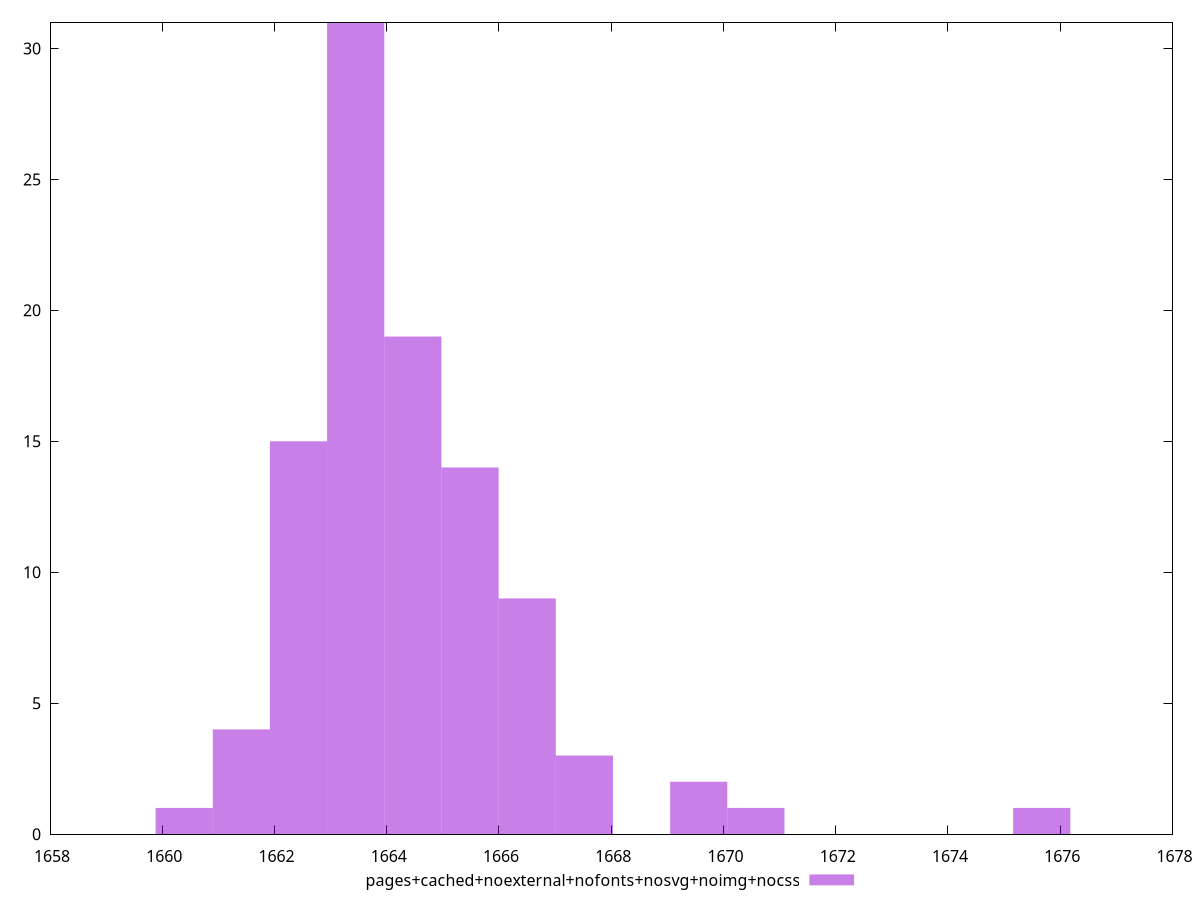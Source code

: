 $_pagesCachedNoexternalNofontsNosvgNoimgNocss <<EOF
1663.4466315099917 31
1664.465276109814 19
1666.502565309459 9
1662.4279869101692 15
1665.4839207096365 14
1669.558499108926 2
1670.5771437087485 1
1675.6703667078605 1
1661.4093423103468 4
1667.5212099092812 3
1660.3906977105244 1
EOF
set key outside below
set terminal pngcairo
set output "report_00004_2020-11-02T20-21-41.718Z/first-cpu-idle/pages+cached+noexternal+nofonts+nosvg+noimg+nocss//raw_hist.png"
set yrange [0:31]
set boxwidth 1.0186445998224076
set style fill transparent solid 0.5 noborder
plot $_pagesCachedNoexternalNofontsNosvgNoimgNocss title "pages+cached+noexternal+nofonts+nosvg+noimg+nocss" with boxes ,